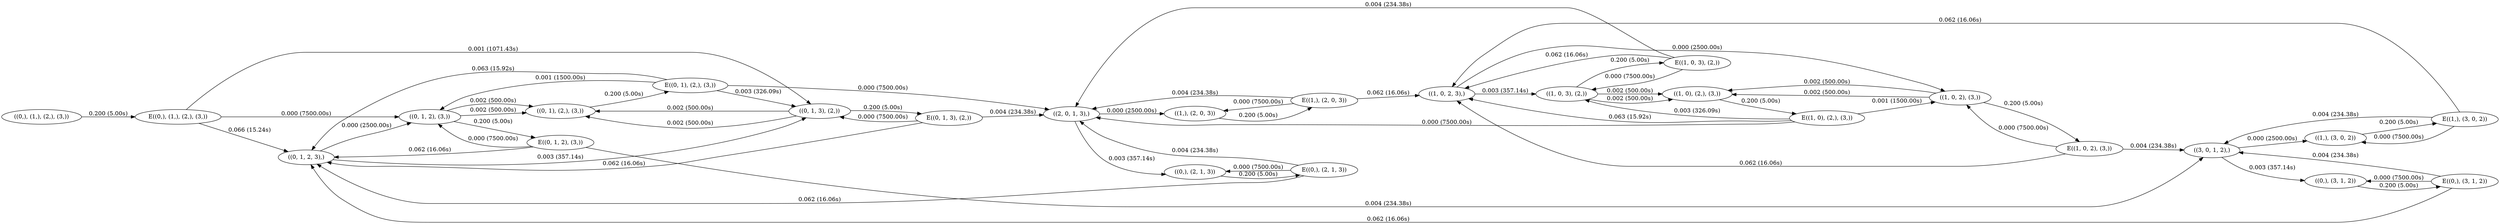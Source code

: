 digraph markov_chain { 
rankdir=LR;
"((0,), (1,), (2,), (3,))" -> "E((0,), (1,), (2,), (3,))" [ label = "0.200 (5.00s)" ]; 
"E((0,), (1,), (2,), (3,))" -> "((0, 1, 2, 3),)" [label = "0.066 (15.24s)" ]; 
"E((0,), (1,), (2,), (3,))" -> "((0, 1, 2), (3,))" [label = "0.000 (7500.00s)" ]; 
"E((0,), (1,), (2,), (3,))" -> "((0, 1, 3), (2,))" [label = "0.001 (1071.43s)" ]; 
"((0, 1, 2, 3),)" -> "((0, 1, 2), (3,))" [ label = "0.000 (2500.00s)" ]; 
"((0, 1, 2, 3),)" -> "((0, 1, 3), (2,))" [ label = "0.003 (357.14s)" ]; 
"((0, 1, 3), (2,))" -> "E((0, 1, 3), (2,))" [ label = "0.200 (5.00s)" ]; 
"E((0, 1, 3), (2,))" -> "((0, 1, 2, 3),)" [label = "0.062 (16.06s)" ]; 
"E((0, 1, 3), (2,))" -> "((0, 1, 3), (2,))" [label = "0.000 (7500.00s)" ]; 
"E((0, 1, 3), (2,))" -> "((2, 0, 1, 3),)" [label = "0.004 (234.38s)" ]; 
"((0, 1, 3), (2,))" -> "((0, 1), (2,), (3,))" [ label = "0.002 (500.00s)" ]; 
"((0, 1, 3), (2,))" -> "((0, 1), (2,), (3,))" [ label = "0.002 (500.00s)" ]; 
"((0, 1, 2), (3,))" -> "E((0, 1, 2), (3,))" [ label = "0.200 (5.00s)" ]; 
"E((0, 1, 2), (3,))" -> "((0, 1, 2, 3),)" [label = "0.062 (16.06s)" ]; 
"E((0, 1, 2), (3,))" -> "((3, 0, 1, 2),)" [label = "0.004 (234.38s)" ]; 
"E((0, 1, 2), (3,))" -> "((0, 1, 2), (3,))" [label = "0.000 (7500.00s)" ]; 
"((0, 1, 2), (3,))" -> "((0, 1), (2,), (3,))" [ label = "0.002 (500.00s)" ]; 
"((0, 1, 2), (3,))" -> "((0, 1), (2,), (3,))" [ label = "0.002 (500.00s)" ]; 
"((2, 0, 1, 3),)" -> "((1,), (2, 0, 3))" [ label = "0.000 (2500.00s)" ]; 
"((2, 0, 1, 3),)" -> "((0,), (2, 1, 3))" [ label = "0.003 (357.14s)" ]; 
"((0, 1), (2,), (3,))" -> "E((0, 1), (2,), (3,))" [ label = "0.200 (5.00s)" ]; 
"E((0, 1), (2,), (3,))" -> "((0, 1, 2), (3,))" [label = "0.001 (1500.00s)" ]; 
"E((0, 1), (2,), (3,))" -> "((0, 1, 2, 3),)" [label = "0.063 (15.92s)" ]; 
"E((0, 1), (2,), (3,))" -> "((0, 1, 3), (2,))" [label = "0.003 (326.09s)" ]; 
"E((0, 1), (2,), (3,))" -> "((2, 0, 1, 3),)" [label = "0.000 (7500.00s)" ]; 
"((3, 0, 1, 2),)" -> "((1,), (3, 0, 2))" [ label = "0.000 (2500.00s)" ]; 
"((3, 0, 1, 2),)" -> "((0,), (3, 1, 2))" [ label = "0.003 (357.14s)" ]; 
"((1,), (2, 0, 3))" -> "E((1,), (2, 0, 3))" [ label = "0.200 (5.00s)" ]; 
"E((1,), (2, 0, 3))" -> "((1,), (2, 0, 3))" [label = "0.000 (7500.00s)" ]; 
"E((1,), (2, 0, 3))" -> "((1, 0, 2, 3),)" [label = "0.062 (16.06s)" ]; 
"E((1,), (2, 0, 3))" -> "((2, 0, 1, 3),)" [label = "0.004 (234.38s)" ]; 
"((0,), (2, 1, 3))" -> "E((0,), (2, 1, 3))" [ label = "0.200 (5.00s)" ]; 
"E((0,), (2, 1, 3))" -> "((0, 1, 2, 3),)" [label = "0.062 (16.06s)" ]; 
"E((0,), (2, 1, 3))" -> "((0,), (2, 1, 3))" [label = "0.000 (7500.00s)" ]; 
"E((0,), (2, 1, 3))" -> "((2, 0, 1, 3),)" [label = "0.004 (234.38s)" ]; 
"((1,), (3, 0, 2))" -> "E((1,), (3, 0, 2))" [ label = "0.200 (5.00s)" ]; 
"E((1,), (3, 0, 2))" -> "((1, 0, 2, 3),)" [label = "0.062 (16.06s)" ]; 
"E((1,), (3, 0, 2))" -> "((3, 0, 1, 2),)" [label = "0.004 (234.38s)" ]; 
"E((1,), (3, 0, 2))" -> "((1,), (3, 0, 2))" [label = "0.000 (7500.00s)" ]; 
"((1, 0, 2, 3),)" -> "((1, 0, 3), (2,))" [ label = "0.003 (357.14s)" ]; 
"((1, 0, 2, 3),)" -> "((1, 0, 2), (3,))" [ label = "0.000 (2500.00s)" ]; 
"((1, 0, 3), (2,))" -> "E((1, 0, 3), (2,))" [ label = "0.200 (5.00s)" ]; 
"E((1, 0, 3), (2,))" -> "((1, 0, 3), (2,))" [label = "0.000 (7500.00s)" ]; 
"E((1, 0, 3), (2,))" -> "((1, 0, 2, 3),)" [label = "0.062 (16.06s)" ]; 
"E((1, 0, 3), (2,))" -> "((2, 0, 1, 3),)" [label = "0.004 (234.38s)" ]; 
"((1, 0, 3), (2,))" -> "((1, 0), (2,), (3,))" [ label = "0.002 (500.00s)" ]; 
"((1, 0, 3), (2,))" -> "((1, 0), (2,), (3,))" [ label = "0.002 (500.00s)" ]; 
"((0,), (3, 1, 2))" -> "E((0,), (3, 1, 2))" [ label = "0.200 (5.00s)" ]; 
"E((0,), (3, 1, 2))" -> "((0, 1, 2, 3),)" [label = "0.062 (16.06s)" ]; 
"E((0,), (3, 1, 2))" -> "((3, 0, 1, 2),)" [label = "0.004 (234.38s)" ]; 
"E((0,), (3, 1, 2))" -> "((0,), (3, 1, 2))" [label = "0.000 (7500.00s)" ]; 
"((1, 0, 2), (3,))" -> "E((1, 0, 2), (3,))" [ label = "0.200 (5.00s)" ]; 
"E((1, 0, 2), (3,))" -> "((1, 0, 2, 3),)" [label = "0.062 (16.06s)" ]; 
"E((1, 0, 2), (3,))" -> "((3, 0, 1, 2),)" [label = "0.004 (234.38s)" ]; 
"E((1, 0, 2), (3,))" -> "((1, 0, 2), (3,))" [label = "0.000 (7500.00s)" ]; 
"((1, 0, 2), (3,))" -> "((1, 0), (2,), (3,))" [ label = "0.002 (500.00s)" ]; 
"((1, 0, 2), (3,))" -> "((1, 0), (2,), (3,))" [ label = "0.002 (500.00s)" ]; 
"((1, 0), (2,), (3,))" -> "E((1, 0), (2,), (3,))" [ label = "0.200 (5.00s)" ]; 
"E((1, 0), (2,), (3,))" -> "((1, 0, 2, 3),)" [label = "0.063 (15.92s)" ]; 
"E((1, 0), (2,), (3,))" -> "((2, 0, 1, 3),)" [label = "0.000 (7500.00s)" ]; 
"E((1, 0), (2,), (3,))" -> "((1, 0, 3), (2,))" [label = "0.003 (326.09s)" ]; 
"E((1, 0), (2,), (3,))" -> "((1, 0, 2), (3,))" [label = "0.001 (1500.00s)" ]; 
}
